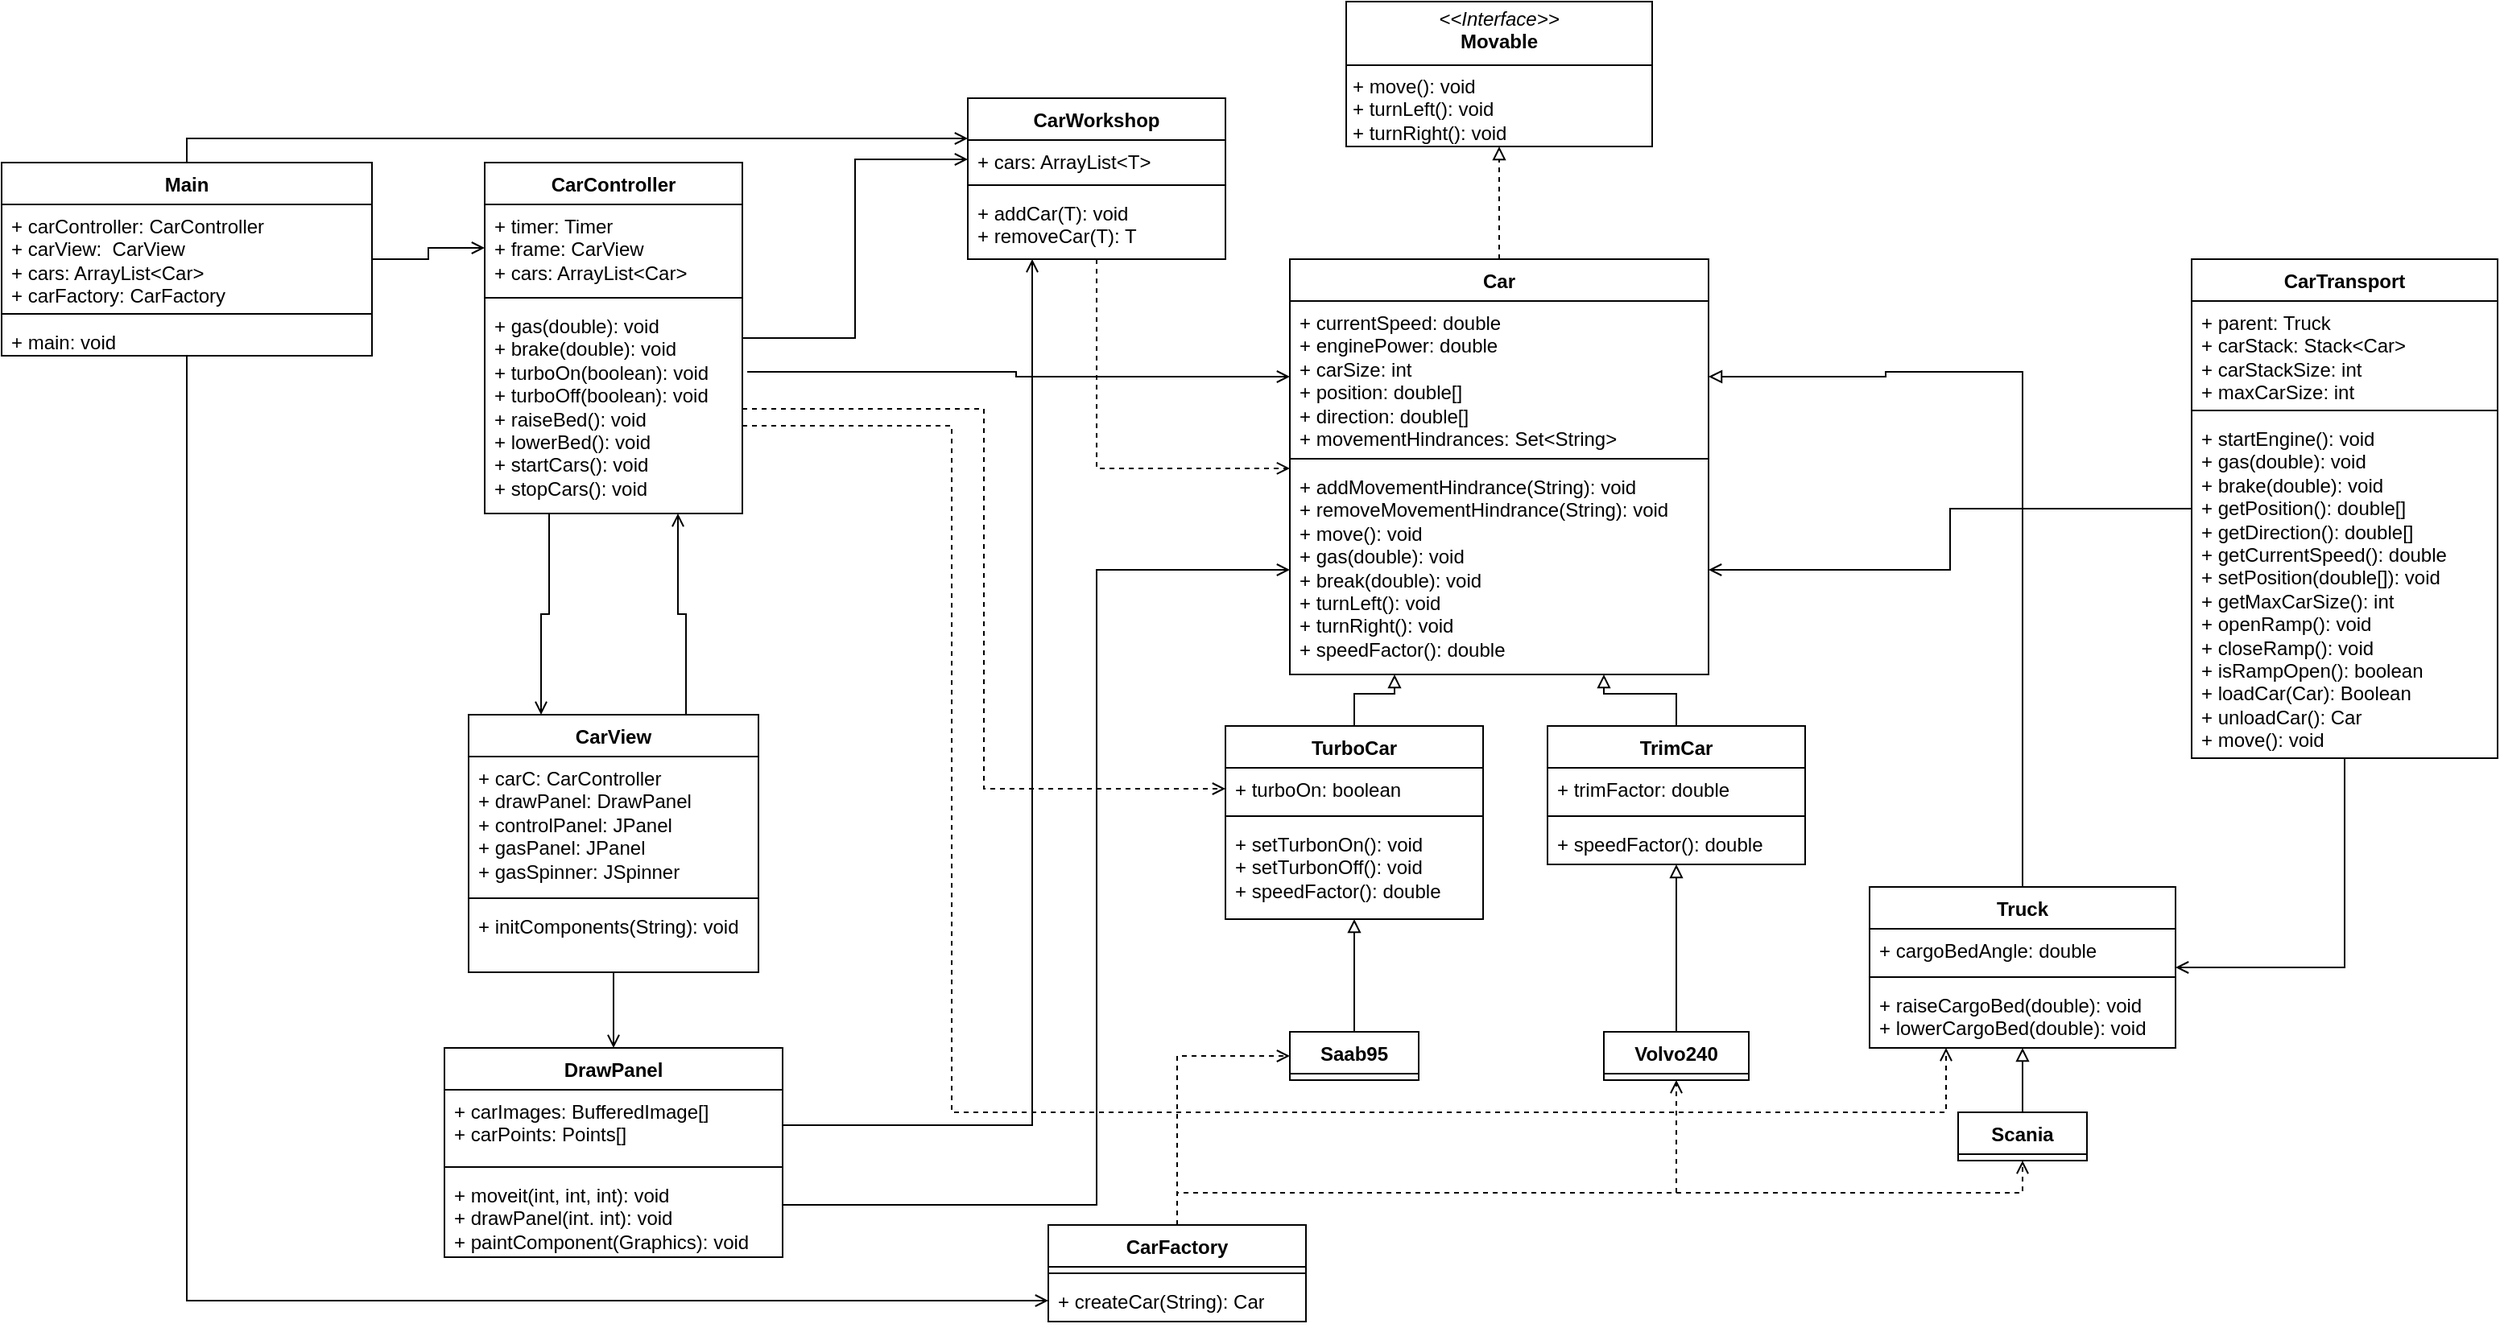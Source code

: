 <mxfile version="26.0.15">
  <diagram name="Page-1" id="e7e014a7-5840-1c2e-5031-d8a46d1fe8dd">
    <mxGraphModel dx="2537" dy="1616" grid="1" gridSize="10" guides="1" tooltips="1" connect="1" arrows="1" fold="1" page="1" pageScale="1" pageWidth="1169" pageHeight="826" background="none" math="0" shadow="0">
      <root>
        <mxCell id="0" />
        <mxCell id="1" parent="0" />
        <mxCell id="U5L8bIT946rRlEJdHNtD-132" style="edgeStyle=orthogonalEdgeStyle;rounded=0;orthogonalLoop=1;jettySize=auto;html=1;exitX=0.5;exitY=0;exitDx=0;exitDy=0;entryX=0.5;entryY=1;entryDx=0;entryDy=0;endArrow=block;endFill=0;dashed=1;" parent="1" source="U5L8bIT946rRlEJdHNtD-73" target="U5L8bIT946rRlEJdHNtD-166" edge="1">
          <mxGeometry relative="1" as="geometry">
            <mxPoint x="570" y="-180" as="targetPoint" />
          </mxGeometry>
        </mxCell>
        <mxCell id="U5L8bIT946rRlEJdHNtD-73" value="Car" style="swimlane;fontStyle=1;align=center;verticalAlign=top;childLayout=stackLayout;horizontal=1;startSize=26;horizontalStack=0;resizeParent=1;resizeParentMax=0;resizeLast=0;collapsible=1;marginBottom=0;whiteSpace=wrap;html=1;" parent="1" vertex="1">
          <mxGeometry x="440" y="-30" width="260" height="258" as="geometry" />
        </mxCell>
        <mxCell id="U5L8bIT946rRlEJdHNtD-74" value="&lt;div&gt;+ currentSpeed: double&lt;/div&gt;&lt;div&gt;+ enginePower: double&lt;/div&gt;&lt;div&gt;+ carSize: int&lt;div&gt;&lt;/div&gt;&lt;div&gt;+ position: double[]&lt;/div&gt;&lt;div&gt;+ direction: double[]&lt;div&gt;+ movementHindrances: Set&amp;lt;String&amp;gt;&lt;/div&gt;&lt;/div&gt;&lt;/div&gt;" style="text;strokeColor=none;fillColor=none;align=left;verticalAlign=top;spacingLeft=4;spacingRight=4;overflow=hidden;rotatable=0;points=[[0,0.5],[1,0.5]];portConstraint=eastwest;whiteSpace=wrap;html=1;" parent="U5L8bIT946rRlEJdHNtD-73" vertex="1">
          <mxGeometry y="26" width="260" height="94" as="geometry" />
        </mxCell>
        <mxCell id="U5L8bIT946rRlEJdHNtD-75" value="" style="line;strokeWidth=1;fillColor=none;align=left;verticalAlign=middle;spacingTop=-1;spacingLeft=3;spacingRight=3;rotatable=0;labelPosition=right;points=[];portConstraint=eastwest;strokeColor=inherit;" parent="U5L8bIT946rRlEJdHNtD-73" vertex="1">
          <mxGeometry y="120" width="260" height="8" as="geometry" />
        </mxCell>
        <mxCell id="U5L8bIT946rRlEJdHNtD-76" value="&lt;div&gt;+ addMovementHindrance(String): void&lt;/div&gt;&lt;div&gt;&lt;div&gt;+ removeMovementHindrance(String): void&lt;br&gt;&lt;div&gt;+ move(): void&lt;/div&gt;&lt;div&gt;&lt;div&gt;+ gas(double): void&lt;/div&gt;&lt;div&gt;&lt;div&gt;+ break(double): void&lt;/div&gt;&lt;div&gt;+ turnLeft(): void&lt;/div&gt;&lt;div&gt;+ turnRight(): void&lt;/div&gt;&lt;/div&gt;+ speedFactor(): double&lt;/div&gt;&lt;/div&gt;&lt;/div&gt;" style="text;strokeColor=none;fillColor=none;align=left;verticalAlign=top;spacingLeft=4;spacingRight=4;overflow=hidden;rotatable=0;points=[[0,0.5],[1,0.5]];portConstraint=eastwest;whiteSpace=wrap;html=1;" parent="U5L8bIT946rRlEJdHNtD-73" vertex="1">
          <mxGeometry y="128" width="260" height="130" as="geometry" />
        </mxCell>
        <mxCell id="yrOVRIiMDCrw_vPQ0-g4-5" style="edgeStyle=orthogonalEdgeStyle;rounded=0;orthogonalLoop=1;jettySize=auto;html=1;exitX=0.25;exitY=1;exitDx=0;exitDy=0;entryX=0.25;entryY=0;entryDx=0;entryDy=0;endArrow=open;endFill=0;" edge="1" parent="1" source="U5L8bIT946rRlEJdHNtD-78" target="U5L8bIT946rRlEJdHNtD-90">
          <mxGeometry relative="1" as="geometry" />
        </mxCell>
        <mxCell id="yrOVRIiMDCrw_vPQ0-g4-11" style="edgeStyle=orthogonalEdgeStyle;rounded=0;orthogonalLoop=1;jettySize=auto;html=1;exitX=1.019;exitY=0.323;exitDx=0;exitDy=0;entryX=0;entryY=0.5;entryDx=0;entryDy=0;exitPerimeter=0;endArrow=open;endFill=0;" edge="1" parent="1" source="U5L8bIT946rRlEJdHNtD-81" target="U5L8bIT946rRlEJdHNtD-74">
          <mxGeometry relative="1" as="geometry" />
        </mxCell>
        <mxCell id="yrOVRIiMDCrw_vPQ0-g4-15" style="edgeStyle=orthogonalEdgeStyle;rounded=0;orthogonalLoop=1;jettySize=auto;html=1;exitX=1;exitY=0.75;exitDx=0;exitDy=0;entryX=0.25;entryY=1;entryDx=0;entryDy=0;endArrow=open;endFill=0;dashed=1;" edge="1" parent="1" source="U5L8bIT946rRlEJdHNtD-78" target="U5L8bIT946rRlEJdHNtD-134">
          <mxGeometry relative="1" as="geometry">
            <Array as="points">
              <mxPoint x="230" y="74" />
              <mxPoint x="230" y="500" />
              <mxPoint x="848" y="500" />
            </Array>
          </mxGeometry>
        </mxCell>
        <mxCell id="U5L8bIT946rRlEJdHNtD-78" value="&lt;div&gt;CarController&lt;/div&gt;" style="swimlane;fontStyle=1;align=center;verticalAlign=top;childLayout=stackLayout;horizontal=1;startSize=26;horizontalStack=0;resizeParent=1;resizeParentMax=0;resizeLast=0;collapsible=1;marginBottom=0;whiteSpace=wrap;html=1;" parent="1" vertex="1">
          <mxGeometry x="-60" y="-90" width="160" height="218" as="geometry" />
        </mxCell>
        <mxCell id="U5L8bIT946rRlEJdHNtD-79" value="&lt;div&gt;+ timer: Timer&lt;/div&gt;&lt;div&gt;+ frame: CarView&lt;/div&gt;&lt;div&gt;+ cars: ArrayList&amp;lt;Car&amp;gt;&lt;/div&gt;" style="text;strokeColor=none;fillColor=none;align=left;verticalAlign=top;spacingLeft=4;spacingRight=4;overflow=hidden;rotatable=0;points=[[0,0.5],[1,0.5]];portConstraint=eastwest;whiteSpace=wrap;html=1;" parent="U5L8bIT946rRlEJdHNtD-78" vertex="1">
          <mxGeometry y="26" width="160" height="54" as="geometry" />
        </mxCell>
        <mxCell id="U5L8bIT946rRlEJdHNtD-80" value="" style="line;strokeWidth=1;fillColor=none;align=left;verticalAlign=middle;spacingTop=-1;spacingLeft=3;spacingRight=3;rotatable=0;labelPosition=right;points=[];portConstraint=eastwest;strokeColor=inherit;" parent="U5L8bIT946rRlEJdHNtD-78" vertex="1">
          <mxGeometry y="80" width="160" height="8" as="geometry" />
        </mxCell>
        <mxCell id="U5L8bIT946rRlEJdHNtD-81" value="&lt;div&gt;+ gas(double): void&lt;/div&gt;&lt;div&gt;+ brake(double): void&lt;/div&gt;&lt;div&gt;+ turboOn(boolean): void&lt;/div&gt;&lt;div&gt;+ turboOff(boolean): void&lt;/div&gt;&lt;div&gt;+ raiseBed(): void&lt;/div&gt;&lt;div&gt;+ lowerBed(): void&lt;/div&gt;&lt;div&gt;+ startCars(): void&lt;/div&gt;&lt;div&gt;+ stopCars(): void&lt;/div&gt;" style="text;strokeColor=none;fillColor=none;align=left;verticalAlign=top;spacingLeft=4;spacingRight=4;overflow=hidden;rotatable=0;points=[[0,0.5],[1,0.5]];portConstraint=eastwest;whiteSpace=wrap;html=1;" parent="U5L8bIT946rRlEJdHNtD-78" vertex="1">
          <mxGeometry y="88" width="160" height="130" as="geometry" />
        </mxCell>
        <mxCell id="U5L8bIT946rRlEJdHNtD-142" style="edgeStyle=orthogonalEdgeStyle;rounded=0;orthogonalLoop=1;jettySize=auto;html=1;entryX=1;entryY=0.5;entryDx=0;entryDy=0;endArrow=open;endFill=0;exitX=0.5;exitY=1;exitDx=0;exitDy=0;" parent="1" source="U5L8bIT946rRlEJdHNtD-86" target="U5L8bIT946rRlEJdHNtD-134" edge="1">
          <mxGeometry relative="1" as="geometry">
            <mxPoint x="1095" y="300" as="sourcePoint" />
          </mxGeometry>
        </mxCell>
        <mxCell id="U5L8bIT946rRlEJdHNtD-86" value="CarTransport" style="swimlane;fontStyle=1;align=center;verticalAlign=top;childLayout=stackLayout;horizontal=1;startSize=26;horizontalStack=0;resizeParent=1;resizeParentMax=0;resizeLast=0;collapsible=1;marginBottom=0;whiteSpace=wrap;html=1;" parent="1" vertex="1">
          <mxGeometry x="1000" y="-30" width="190" height="310" as="geometry" />
        </mxCell>
        <mxCell id="U5L8bIT946rRlEJdHNtD-87" value="&lt;div&gt;+ parent: Truck&lt;/div&gt;&lt;div&gt;+ carStack: Stack&amp;lt;Car&amp;gt;&lt;/div&gt;&lt;div&gt;+ carStackSize: int&lt;/div&gt;&lt;div&gt;+ maxCarSize: int&lt;/div&gt;" style="text;strokeColor=none;fillColor=none;align=left;verticalAlign=top;spacingLeft=4;spacingRight=4;overflow=hidden;rotatable=0;points=[[0,0.5],[1,0.5]];portConstraint=eastwest;whiteSpace=wrap;html=1;" parent="U5L8bIT946rRlEJdHNtD-86" vertex="1">
          <mxGeometry y="26" width="190" height="64" as="geometry" />
        </mxCell>
        <mxCell id="U5L8bIT946rRlEJdHNtD-88" value="" style="line;strokeWidth=1;fillColor=none;align=left;verticalAlign=middle;spacingTop=-1;spacingLeft=3;spacingRight=3;rotatable=0;labelPosition=right;points=[];portConstraint=eastwest;strokeColor=inherit;" parent="U5L8bIT946rRlEJdHNtD-86" vertex="1">
          <mxGeometry y="90" width="190" height="8" as="geometry" />
        </mxCell>
        <mxCell id="U5L8bIT946rRlEJdHNtD-89" value="&lt;div&gt;+ startEngine(): void&lt;/div&gt;&lt;div&gt;+ gas(double): void&lt;/div&gt;&lt;div&gt;+ brake(double): void&lt;/div&gt;&lt;div&gt;+ getPosition(): double[]&lt;/div&gt;&lt;div&gt;&lt;div&gt;&lt;/div&gt;&lt;div&gt;+ getDirection(): double[]&lt;/div&gt;&lt;div&gt;&lt;div&gt;&lt;/div&gt;&lt;div&gt;+ getCurrentSpeed(): double&lt;/div&gt;&lt;div&gt;&lt;div&gt;&lt;/div&gt;&lt;div&gt;+ setPosition(double[]): void&lt;/div&gt;+ getMaxCarSize(): int&lt;/div&gt;&lt;div&gt;+ openRamp(): void&lt;/div&gt;&lt;div&gt;+ closeRamp(): void&lt;/div&gt;&lt;div&gt;+ isRampOpen(): boolean&lt;/div&gt;&lt;div&gt;+ loadCar(Car): Boolean&lt;/div&gt;&lt;div&gt;+ unloadCar(): Car&lt;/div&gt;&lt;div&gt;+ move(): void&lt;/div&gt;&lt;/div&gt;&lt;/div&gt;" style="text;strokeColor=none;fillColor=none;align=left;verticalAlign=top;spacingLeft=4;spacingRight=4;overflow=hidden;rotatable=0;points=[[0,0.5],[1,0.5]];portConstraint=eastwest;whiteSpace=wrap;html=1;" parent="U5L8bIT946rRlEJdHNtD-86" vertex="1">
          <mxGeometry y="98" width="190" height="212" as="geometry" />
        </mxCell>
        <mxCell id="yrOVRIiMDCrw_vPQ0-g4-3" style="edgeStyle=orthogonalEdgeStyle;rounded=0;orthogonalLoop=1;jettySize=auto;html=1;exitX=0.75;exitY=0;exitDx=0;exitDy=0;entryX=0.75;entryY=1;entryDx=0;entryDy=0;endArrow=open;endFill=0;" edge="1" parent="1" source="U5L8bIT946rRlEJdHNtD-90" target="U5L8bIT946rRlEJdHNtD-78">
          <mxGeometry relative="1" as="geometry" />
        </mxCell>
        <mxCell id="yrOVRIiMDCrw_vPQ0-g4-14" style="edgeStyle=orthogonalEdgeStyle;rounded=0;orthogonalLoop=1;jettySize=auto;html=1;exitX=0.5;exitY=1;exitDx=0;exitDy=0;entryX=0.5;entryY=0;entryDx=0;entryDy=0;endArrow=open;endFill=0;" edge="1" parent="1" source="U5L8bIT946rRlEJdHNtD-90" target="U5L8bIT946rRlEJdHNtD-98">
          <mxGeometry relative="1" as="geometry" />
        </mxCell>
        <mxCell id="U5L8bIT946rRlEJdHNtD-90" value="CarView" style="swimlane;fontStyle=1;align=center;verticalAlign=top;childLayout=stackLayout;horizontal=1;startSize=26;horizontalStack=0;resizeParent=1;resizeParentMax=0;resizeLast=0;collapsible=1;marginBottom=0;whiteSpace=wrap;html=1;" parent="1" vertex="1">
          <mxGeometry x="-70" y="253" width="180" height="160" as="geometry" />
        </mxCell>
        <mxCell id="U5L8bIT946rRlEJdHNtD-91" value="&lt;div&gt;+ carC: CarController&lt;/div&gt;&lt;div&gt;+ drawPanel: DrawPanel&lt;/div&gt;&lt;div&gt;+ controlPanel: JPanel&lt;/div&gt;&lt;div&gt;&lt;div&gt;+ gasPanel: JPanel&lt;/div&gt;&lt;div&gt;&lt;div&gt;+ gasSpinner: JSpinner&lt;/div&gt;&lt;br&gt;&lt;/div&gt;&lt;/div&gt;" style="text;strokeColor=none;fillColor=none;align=left;verticalAlign=top;spacingLeft=4;spacingRight=4;overflow=hidden;rotatable=0;points=[[0,0.5],[1,0.5]];portConstraint=eastwest;whiteSpace=wrap;html=1;" parent="U5L8bIT946rRlEJdHNtD-90" vertex="1">
          <mxGeometry y="26" width="180" height="84" as="geometry" />
        </mxCell>
        <mxCell id="U5L8bIT946rRlEJdHNtD-92" value="" style="line;strokeWidth=1;fillColor=none;align=left;verticalAlign=middle;spacingTop=-1;spacingLeft=3;spacingRight=3;rotatable=0;labelPosition=right;points=[];portConstraint=eastwest;strokeColor=inherit;" parent="U5L8bIT946rRlEJdHNtD-90" vertex="1">
          <mxGeometry y="110" width="180" height="8" as="geometry" />
        </mxCell>
        <mxCell id="U5L8bIT946rRlEJdHNtD-93" value="&lt;div&gt;+ initComponents(String): void&lt;/div&gt;" style="text;strokeColor=none;fillColor=none;align=left;verticalAlign=top;spacingLeft=4;spacingRight=4;overflow=hidden;rotatable=0;points=[[0,0.5],[1,0.5]];portConstraint=eastwest;whiteSpace=wrap;html=1;" parent="U5L8bIT946rRlEJdHNtD-90" vertex="1">
          <mxGeometry y="118" width="180" height="42" as="geometry" />
        </mxCell>
        <mxCell id="U5L8bIT946rRlEJdHNtD-94" value="CarWorkshop" style="swimlane;fontStyle=1;align=center;verticalAlign=top;childLayout=stackLayout;horizontal=1;startSize=26;horizontalStack=0;resizeParent=1;resizeParentMax=0;resizeLast=0;collapsible=1;marginBottom=0;whiteSpace=wrap;html=1;" parent="1" vertex="1">
          <mxGeometry x="240" y="-130" width="160" height="100" as="geometry" />
        </mxCell>
        <mxCell id="U5L8bIT946rRlEJdHNtD-95" value="&lt;div&gt;+ cars: ArrayList&amp;lt;T&amp;gt;&lt;/div&gt;" style="text;strokeColor=none;fillColor=none;align=left;verticalAlign=top;spacingLeft=4;spacingRight=4;overflow=hidden;rotatable=0;points=[[0,0.5],[1,0.5]];portConstraint=eastwest;whiteSpace=wrap;html=1;" parent="U5L8bIT946rRlEJdHNtD-94" vertex="1">
          <mxGeometry y="26" width="160" height="24" as="geometry" />
        </mxCell>
        <mxCell id="U5L8bIT946rRlEJdHNtD-96" value="" style="line;strokeWidth=1;fillColor=none;align=left;verticalAlign=middle;spacingTop=-1;spacingLeft=3;spacingRight=3;rotatable=0;labelPosition=right;points=[];portConstraint=eastwest;strokeColor=inherit;" parent="U5L8bIT946rRlEJdHNtD-94" vertex="1">
          <mxGeometry y="50" width="160" height="8" as="geometry" />
        </mxCell>
        <mxCell id="U5L8bIT946rRlEJdHNtD-97" value="&lt;div&gt;+ addCar(T): void&lt;/div&gt;&lt;div&gt;+ removeCar(T): T&lt;/div&gt;" style="text;strokeColor=none;fillColor=none;align=left;verticalAlign=top;spacingLeft=4;spacingRight=4;overflow=hidden;rotatable=0;points=[[0,0.5],[1,0.5]];portConstraint=eastwest;whiteSpace=wrap;html=1;" parent="U5L8bIT946rRlEJdHNtD-94" vertex="1">
          <mxGeometry y="58" width="160" height="42" as="geometry" />
        </mxCell>
        <mxCell id="U5L8bIT946rRlEJdHNtD-98" value="DrawPanel" style="swimlane;fontStyle=1;align=center;verticalAlign=top;childLayout=stackLayout;horizontal=1;startSize=26;horizontalStack=0;resizeParent=1;resizeParentMax=0;resizeLast=0;collapsible=1;marginBottom=0;whiteSpace=wrap;html=1;" parent="1" vertex="1">
          <mxGeometry x="-85" y="460" width="210" height="130" as="geometry" />
        </mxCell>
        <mxCell id="U5L8bIT946rRlEJdHNtD-99" value="&lt;div&gt;+ carImages: BufferedImage[]&lt;/div&gt;&lt;div&gt;+ carPoints: Points[]&lt;/div&gt;" style="text;strokeColor=none;fillColor=none;align=left;verticalAlign=top;spacingLeft=4;spacingRight=4;overflow=hidden;rotatable=0;points=[[0,0.5],[1,0.5]];portConstraint=eastwest;whiteSpace=wrap;html=1;" parent="U5L8bIT946rRlEJdHNtD-98" vertex="1">
          <mxGeometry y="26" width="210" height="44" as="geometry" />
        </mxCell>
        <mxCell id="U5L8bIT946rRlEJdHNtD-100" value="" style="line;strokeWidth=1;fillColor=none;align=left;verticalAlign=middle;spacingTop=-1;spacingLeft=3;spacingRight=3;rotatable=0;labelPosition=right;points=[];portConstraint=eastwest;strokeColor=inherit;" parent="U5L8bIT946rRlEJdHNtD-98" vertex="1">
          <mxGeometry y="70" width="210" height="8" as="geometry" />
        </mxCell>
        <mxCell id="U5L8bIT946rRlEJdHNtD-101" value="&lt;div&gt;+ moveit(int, int, int): void&lt;/div&gt;&lt;div&gt;+ drawPanel(int. int): void&lt;/div&gt;&lt;div&gt;+ paintComponent(Graphics): void&lt;/div&gt;" style="text;strokeColor=none;fillColor=none;align=left;verticalAlign=top;spacingLeft=4;spacingRight=4;overflow=hidden;rotatable=0;points=[[0,0.5],[1,0.5]];portConstraint=eastwest;whiteSpace=wrap;html=1;" parent="U5L8bIT946rRlEJdHNtD-98" vertex="1">
          <mxGeometry y="78" width="210" height="52" as="geometry" />
        </mxCell>
        <mxCell id="U5L8bIT946rRlEJdHNtD-130" style="edgeStyle=orthogonalEdgeStyle;rounded=0;orthogonalLoop=1;jettySize=auto;html=1;exitX=0.5;exitY=0;exitDx=0;exitDy=0;entryX=0.5;entryY=1;entryDx=0;entryDy=0;endArrow=block;endFill=0;" parent="1" source="U5L8bIT946rRlEJdHNtD-103" target="U5L8bIT946rRlEJdHNtD-115" edge="1">
          <mxGeometry relative="1" as="geometry" />
        </mxCell>
        <mxCell id="U5L8bIT946rRlEJdHNtD-103" value="Saab95" style="swimlane;fontStyle=1;align=center;verticalAlign=top;childLayout=stackLayout;horizontal=1;startSize=26;horizontalStack=0;resizeParent=1;resizeParentMax=0;resizeLast=0;collapsible=1;marginBottom=0;whiteSpace=wrap;html=1;" parent="1" vertex="1" collapsed="1">
          <mxGeometry x="440" y="450" width="80" height="30" as="geometry">
            <mxRectangle x="400" y="360" width="160" height="86" as="alternateBounds" />
          </mxGeometry>
        </mxCell>
        <mxCell id="U5L8bIT946rRlEJdHNtD-104" value="+ field: type" style="text;strokeColor=none;fillColor=none;align=left;verticalAlign=top;spacingLeft=4;spacingRight=4;overflow=hidden;rotatable=0;points=[[0,0.5],[1,0.5]];portConstraint=eastwest;whiteSpace=wrap;html=1;" parent="U5L8bIT946rRlEJdHNtD-103" vertex="1">
          <mxGeometry y="26" width="160" height="26" as="geometry" />
        </mxCell>
        <mxCell id="U5L8bIT946rRlEJdHNtD-105" value="" style="line;strokeWidth=1;fillColor=none;align=left;verticalAlign=middle;spacingTop=-1;spacingLeft=3;spacingRight=3;rotatable=0;labelPosition=right;points=[];portConstraint=eastwest;strokeColor=inherit;" parent="U5L8bIT946rRlEJdHNtD-103" vertex="1">
          <mxGeometry y="52" width="160" height="8" as="geometry" />
        </mxCell>
        <mxCell id="U5L8bIT946rRlEJdHNtD-106" value="+ method(type): type" style="text;strokeColor=none;fillColor=none;align=left;verticalAlign=top;spacingLeft=4;spacingRight=4;overflow=hidden;rotatable=0;points=[[0,0.5],[1,0.5]];portConstraint=eastwest;whiteSpace=wrap;html=1;" parent="U5L8bIT946rRlEJdHNtD-103" vertex="1">
          <mxGeometry y="60" width="160" height="26" as="geometry" />
        </mxCell>
        <mxCell id="U5L8bIT946rRlEJdHNtD-140" style="edgeStyle=orthogonalEdgeStyle;rounded=0;orthogonalLoop=1;jettySize=auto;html=1;exitX=0.5;exitY=0;exitDx=0;exitDy=0;entryX=0.5;entryY=1;entryDx=0;entryDy=0;endArrow=block;endFill=0;" parent="1" source="U5L8bIT946rRlEJdHNtD-107" target="U5L8bIT946rRlEJdHNtD-134" edge="1">
          <mxGeometry relative="1" as="geometry" />
        </mxCell>
        <mxCell id="U5L8bIT946rRlEJdHNtD-107" value="Scania" style="swimlane;fontStyle=1;align=center;verticalAlign=top;childLayout=stackLayout;horizontal=1;startSize=26;horizontalStack=0;resizeParent=1;resizeParentMax=0;resizeLast=0;collapsible=1;marginBottom=0;whiteSpace=wrap;html=1;" parent="1" vertex="1" collapsed="1">
          <mxGeometry x="855" y="500" width="80" height="30" as="geometry">
            <mxRectangle x="800" y="480" width="160" height="86" as="alternateBounds" />
          </mxGeometry>
        </mxCell>
        <mxCell id="U5L8bIT946rRlEJdHNtD-108" value="+ field: type" style="text;strokeColor=none;fillColor=none;align=left;verticalAlign=top;spacingLeft=4;spacingRight=4;overflow=hidden;rotatable=0;points=[[0,0.5],[1,0.5]];portConstraint=eastwest;whiteSpace=wrap;html=1;" parent="U5L8bIT946rRlEJdHNtD-107" vertex="1">
          <mxGeometry y="26" width="160" height="26" as="geometry" />
        </mxCell>
        <mxCell id="U5L8bIT946rRlEJdHNtD-109" value="" style="line;strokeWidth=1;fillColor=none;align=left;verticalAlign=middle;spacingTop=-1;spacingLeft=3;spacingRight=3;rotatable=0;labelPosition=right;points=[];portConstraint=eastwest;strokeColor=inherit;" parent="U5L8bIT946rRlEJdHNtD-107" vertex="1">
          <mxGeometry y="52" width="160" height="8" as="geometry" />
        </mxCell>
        <mxCell id="U5L8bIT946rRlEJdHNtD-110" value="+ method(type): type" style="text;strokeColor=none;fillColor=none;align=left;verticalAlign=top;spacingLeft=4;spacingRight=4;overflow=hidden;rotatable=0;points=[[0,0.5],[1,0.5]];portConstraint=eastwest;whiteSpace=wrap;html=1;" parent="U5L8bIT946rRlEJdHNtD-107" vertex="1">
          <mxGeometry y="60" width="160" height="26" as="geometry" />
        </mxCell>
        <mxCell id="U5L8bIT946rRlEJdHNtD-128" style="edgeStyle=orthogonalEdgeStyle;rounded=0;orthogonalLoop=1;jettySize=auto;html=1;exitX=0.5;exitY=0;exitDx=0;exitDy=0;entryX=0.75;entryY=1;entryDx=0;entryDy=0;endArrow=block;endFill=0;" parent="1" source="U5L8bIT946rRlEJdHNtD-111" target="U5L8bIT946rRlEJdHNtD-73" edge="1">
          <mxGeometry relative="1" as="geometry" />
        </mxCell>
        <mxCell id="U5L8bIT946rRlEJdHNtD-111" value="TrimCar" style="swimlane;fontStyle=1;align=center;verticalAlign=top;childLayout=stackLayout;horizontal=1;startSize=26;horizontalStack=0;resizeParent=1;resizeParentMax=0;resizeLast=0;collapsible=1;marginBottom=0;whiteSpace=wrap;html=1;" parent="1" vertex="1">
          <mxGeometry x="600" y="260" width="160" height="86" as="geometry" />
        </mxCell>
        <mxCell id="U5L8bIT946rRlEJdHNtD-112" value="+ trimFactor: double" style="text;strokeColor=none;fillColor=none;align=left;verticalAlign=top;spacingLeft=4;spacingRight=4;overflow=hidden;rotatable=0;points=[[0,0.5],[1,0.5]];portConstraint=eastwest;whiteSpace=wrap;html=1;" parent="U5L8bIT946rRlEJdHNtD-111" vertex="1">
          <mxGeometry y="26" width="160" height="26" as="geometry" />
        </mxCell>
        <mxCell id="U5L8bIT946rRlEJdHNtD-113" value="" style="line;strokeWidth=1;fillColor=none;align=left;verticalAlign=middle;spacingTop=-1;spacingLeft=3;spacingRight=3;rotatable=0;labelPosition=right;points=[];portConstraint=eastwest;strokeColor=inherit;" parent="U5L8bIT946rRlEJdHNtD-111" vertex="1">
          <mxGeometry y="52" width="160" height="8" as="geometry" />
        </mxCell>
        <mxCell id="U5L8bIT946rRlEJdHNtD-114" value="+ speedFactor(): double" style="text;strokeColor=none;fillColor=none;align=left;verticalAlign=top;spacingLeft=4;spacingRight=4;overflow=hidden;rotatable=0;points=[[0,0.5],[1,0.5]];portConstraint=eastwest;whiteSpace=wrap;html=1;" parent="U5L8bIT946rRlEJdHNtD-111" vertex="1">
          <mxGeometry y="60" width="160" height="26" as="geometry" />
        </mxCell>
        <mxCell id="U5L8bIT946rRlEJdHNtD-129" style="edgeStyle=orthogonalEdgeStyle;rounded=0;orthogonalLoop=1;jettySize=auto;html=1;exitX=0.5;exitY=0;exitDx=0;exitDy=0;entryX=0.25;entryY=1;entryDx=0;entryDy=0;endArrow=block;endFill=0;" parent="1" source="U5L8bIT946rRlEJdHNtD-115" target="U5L8bIT946rRlEJdHNtD-73" edge="1">
          <mxGeometry relative="1" as="geometry" />
        </mxCell>
        <mxCell id="U5L8bIT946rRlEJdHNtD-115" value="TurboCar" style="swimlane;fontStyle=1;align=center;verticalAlign=top;childLayout=stackLayout;horizontal=1;startSize=26;horizontalStack=0;resizeParent=1;resizeParentMax=0;resizeLast=0;collapsible=1;marginBottom=0;whiteSpace=wrap;html=1;" parent="1" vertex="1">
          <mxGeometry x="400" y="260" width="160" height="120" as="geometry" />
        </mxCell>
        <mxCell id="U5L8bIT946rRlEJdHNtD-116" value="+ turboOn: boolean" style="text;strokeColor=none;fillColor=none;align=left;verticalAlign=top;spacingLeft=4;spacingRight=4;overflow=hidden;rotatable=0;points=[[0,0.5],[1,0.5]];portConstraint=eastwest;whiteSpace=wrap;html=1;" parent="U5L8bIT946rRlEJdHNtD-115" vertex="1">
          <mxGeometry y="26" width="160" height="26" as="geometry" />
        </mxCell>
        <mxCell id="U5L8bIT946rRlEJdHNtD-117" value="" style="line;strokeWidth=1;fillColor=none;align=left;verticalAlign=middle;spacingTop=-1;spacingLeft=3;spacingRight=3;rotatable=0;labelPosition=right;points=[];portConstraint=eastwest;strokeColor=inherit;" parent="U5L8bIT946rRlEJdHNtD-115" vertex="1">
          <mxGeometry y="52" width="160" height="8" as="geometry" />
        </mxCell>
        <mxCell id="U5L8bIT946rRlEJdHNtD-118" value="&lt;div&gt;+ setTurbonOn(): void&lt;/div&gt;&lt;div&gt;+ setTurbonOff(): void&lt;/div&gt;&lt;div&gt;+ speedFactor(): double&lt;/div&gt;" style="text;strokeColor=none;fillColor=none;align=left;verticalAlign=top;spacingLeft=4;spacingRight=4;overflow=hidden;rotatable=0;points=[[0,0.5],[1,0.5]];portConstraint=eastwest;whiteSpace=wrap;html=1;" parent="U5L8bIT946rRlEJdHNtD-115" vertex="1">
          <mxGeometry y="60" width="160" height="60" as="geometry" />
        </mxCell>
        <mxCell id="U5L8bIT946rRlEJdHNtD-133" style="edgeStyle=orthogonalEdgeStyle;rounded=0;orthogonalLoop=1;jettySize=auto;html=1;exitX=0.5;exitY=0;exitDx=0;exitDy=0;entryX=0.5;entryY=1;entryDx=0;entryDy=0;endArrow=block;endFill=0;" parent="1" source="U5L8bIT946rRlEJdHNtD-119" target="U5L8bIT946rRlEJdHNtD-111" edge="1">
          <mxGeometry relative="1" as="geometry">
            <mxPoint x="690" y="340" as="targetPoint" />
          </mxGeometry>
        </mxCell>
        <mxCell id="U5L8bIT946rRlEJdHNtD-119" value="Volvo240" style="swimlane;fontStyle=1;align=center;verticalAlign=top;childLayout=stackLayout;horizontal=1;startSize=26;horizontalStack=0;resizeParent=1;resizeParentMax=0;resizeLast=0;collapsible=1;marginBottom=0;whiteSpace=wrap;html=1;" parent="1" vertex="1" collapsed="1">
          <mxGeometry x="635" y="450" width="90" height="30" as="geometry">
            <mxRectangle x="600" y="360" width="160" height="86" as="alternateBounds" />
          </mxGeometry>
        </mxCell>
        <mxCell id="U5L8bIT946rRlEJdHNtD-120" value="+ field: type" style="text;strokeColor=none;fillColor=none;align=left;verticalAlign=top;spacingLeft=4;spacingRight=4;overflow=hidden;rotatable=0;points=[[0,0.5],[1,0.5]];portConstraint=eastwest;whiteSpace=wrap;html=1;" parent="U5L8bIT946rRlEJdHNtD-119" vertex="1">
          <mxGeometry y="26" width="160" height="26" as="geometry" />
        </mxCell>
        <mxCell id="U5L8bIT946rRlEJdHNtD-121" value="" style="line;strokeWidth=1;fillColor=none;align=left;verticalAlign=middle;spacingTop=-1;spacingLeft=3;spacingRight=3;rotatable=0;labelPosition=right;points=[];portConstraint=eastwest;strokeColor=inherit;" parent="U5L8bIT946rRlEJdHNtD-119" vertex="1">
          <mxGeometry y="52" width="160" height="8" as="geometry" />
        </mxCell>
        <mxCell id="U5L8bIT946rRlEJdHNtD-122" value="+ method(type): type" style="text;strokeColor=none;fillColor=none;align=left;verticalAlign=top;spacingLeft=4;spacingRight=4;overflow=hidden;rotatable=0;points=[[0,0.5],[1,0.5]];portConstraint=eastwest;whiteSpace=wrap;html=1;" parent="U5L8bIT946rRlEJdHNtD-119" vertex="1">
          <mxGeometry y="60" width="160" height="26" as="geometry" />
        </mxCell>
        <mxCell id="U5L8bIT946rRlEJdHNtD-141" style="edgeStyle=orthogonalEdgeStyle;rounded=0;orthogonalLoop=1;jettySize=auto;html=1;exitX=0.5;exitY=0;exitDx=0;exitDy=0;endArrow=block;endFill=0;entryX=1;entryY=0.5;entryDx=0;entryDy=0;" parent="1" source="U5L8bIT946rRlEJdHNtD-134" target="U5L8bIT946rRlEJdHNtD-74" edge="1">
          <mxGeometry relative="1" as="geometry">
            <mxPoint x="780" y="60" as="targetPoint" />
            <Array as="points">
              <mxPoint x="895" y="40" />
              <mxPoint x="810" y="40" />
              <mxPoint x="810" y="43" />
            </Array>
          </mxGeometry>
        </mxCell>
        <mxCell id="U5L8bIT946rRlEJdHNtD-134" value="Truck" style="swimlane;fontStyle=1;align=center;verticalAlign=top;childLayout=stackLayout;horizontal=1;startSize=26;horizontalStack=0;resizeParent=1;resizeParentMax=0;resizeLast=0;collapsible=1;marginBottom=0;whiteSpace=wrap;html=1;" parent="1" vertex="1">
          <mxGeometry x="800" y="360" width="190" height="100" as="geometry" />
        </mxCell>
        <mxCell id="U5L8bIT946rRlEJdHNtD-135" value="+ cargoBedAngle: double&lt;span style=&quot;white-space: pre;&quot;&gt;&#x9;&lt;/span&gt;" style="text;strokeColor=none;fillColor=none;align=left;verticalAlign=top;spacingLeft=4;spacingRight=4;overflow=hidden;rotatable=0;points=[[0,0.5],[1,0.5]];portConstraint=eastwest;whiteSpace=wrap;html=1;" parent="U5L8bIT946rRlEJdHNtD-134" vertex="1">
          <mxGeometry y="26" width="190" height="26" as="geometry" />
        </mxCell>
        <mxCell id="U5L8bIT946rRlEJdHNtD-136" value="" style="line;strokeWidth=1;fillColor=none;align=left;verticalAlign=middle;spacingTop=-1;spacingLeft=3;spacingRight=3;rotatable=0;labelPosition=right;points=[];portConstraint=eastwest;strokeColor=inherit;" parent="U5L8bIT946rRlEJdHNtD-134" vertex="1">
          <mxGeometry y="52" width="190" height="8" as="geometry" />
        </mxCell>
        <mxCell id="U5L8bIT946rRlEJdHNtD-137" value="&lt;div&gt;+ raiseCargoBed(double): void&lt;br&gt;&lt;/div&gt;&lt;div&gt;+ lowerCargoBed(double): void&lt;/div&gt;" style="text;strokeColor=none;fillColor=none;align=left;verticalAlign=top;spacingLeft=4;spacingRight=4;overflow=hidden;rotatable=0;points=[[0,0.5],[1,0.5]];portConstraint=eastwest;whiteSpace=wrap;html=1;" parent="U5L8bIT946rRlEJdHNtD-134" vertex="1">
          <mxGeometry y="60" width="190" height="40" as="geometry" />
        </mxCell>
        <mxCell id="U5L8bIT946rRlEJdHNtD-166" value="&lt;p style=&quot;margin:0px;margin-top:4px;text-align:center;&quot;&gt;&lt;i&gt;&amp;lt;&amp;lt;Interface&amp;gt;&amp;gt;&lt;/i&gt;&lt;br&gt;&lt;b&gt;Movable&lt;/b&gt;&lt;/p&gt;&lt;hr size=&quot;1&quot; style=&quot;border-style:solid;&quot;&gt;&lt;p style=&quot;margin:0px;margin-left:4px;&quot;&gt;+ move(): void&lt;br&gt;+ turnLeft(): void&lt;br&gt;+ turnRight(): void&lt;/p&gt;" style="verticalAlign=top;align=left;overflow=fill;html=1;whiteSpace=wrap;" parent="1" vertex="1">
          <mxGeometry x="475" y="-190" width="190" height="90" as="geometry" />
        </mxCell>
        <mxCell id="yrOVRIiMDCrw_vPQ0-g4-8" style="edgeStyle=orthogonalEdgeStyle;rounded=0;orthogonalLoop=1;jettySize=auto;html=1;exitX=0.5;exitY=1;exitDx=0;exitDy=0;entryX=0;entryY=0.5;entryDx=0;entryDy=0;endArrow=open;endFill=0;" edge="1" parent="1" source="VItDokl8U09HRBnzPB0M-3" target="AOWAe443CHjPLsmgRQvE-4">
          <mxGeometry relative="1" as="geometry" />
        </mxCell>
        <mxCell id="yrOVRIiMDCrw_vPQ0-g4-9" style="edgeStyle=orthogonalEdgeStyle;rounded=0;orthogonalLoop=1;jettySize=auto;html=1;exitX=1;exitY=0.5;exitDx=0;exitDy=0;entryX=0;entryY=0.5;entryDx=0;entryDy=0;endArrow=open;endFill=0;" edge="1" parent="1" source="VItDokl8U09HRBnzPB0M-3" target="U5L8bIT946rRlEJdHNtD-79">
          <mxGeometry relative="1" as="geometry" />
        </mxCell>
        <mxCell id="yrOVRIiMDCrw_vPQ0-g4-13" style="edgeStyle=orthogonalEdgeStyle;rounded=0;orthogonalLoop=1;jettySize=auto;html=1;exitX=0.5;exitY=0;exitDx=0;exitDy=0;entryX=0;entryY=0.25;entryDx=0;entryDy=0;endArrow=open;endFill=0;" edge="1" parent="1" source="VItDokl8U09HRBnzPB0M-3" target="U5L8bIT946rRlEJdHNtD-94">
          <mxGeometry relative="1" as="geometry">
            <Array as="points">
              <mxPoint x="-245" y="-105" />
            </Array>
          </mxGeometry>
        </mxCell>
        <mxCell id="VItDokl8U09HRBnzPB0M-3" value="Main" style="swimlane;fontStyle=1;align=center;verticalAlign=top;childLayout=stackLayout;horizontal=1;startSize=26;horizontalStack=0;resizeParent=1;resizeParentMax=0;resizeLast=0;collapsible=1;marginBottom=0;whiteSpace=wrap;html=1;" parent="1" vertex="1">
          <mxGeometry x="-360" y="-90" width="230" height="120" as="geometry" />
        </mxCell>
        <mxCell id="VItDokl8U09HRBnzPB0M-4" value="&lt;div&gt;+ carController: CarController&lt;/div&gt;&lt;div&gt;+ carView:&amp;nbsp; CarView&lt;/div&gt;&lt;div&gt;+ cars: ArrayList&amp;lt;Car&amp;gt;&lt;/div&gt;&lt;div&gt;+ carFactory: CarFactory&lt;br&gt;&lt;/div&gt;" style="text;strokeColor=none;fillColor=none;align=left;verticalAlign=top;spacingLeft=4;spacingRight=4;overflow=hidden;rotatable=0;points=[[0,0.5],[1,0.5]];portConstraint=eastwest;whiteSpace=wrap;html=1;" parent="VItDokl8U09HRBnzPB0M-3" vertex="1">
          <mxGeometry y="26" width="230" height="64" as="geometry" />
        </mxCell>
        <mxCell id="VItDokl8U09HRBnzPB0M-5" value="" style="line;strokeWidth=1;fillColor=none;align=left;verticalAlign=middle;spacingTop=-1;spacingLeft=3;spacingRight=3;rotatable=0;labelPosition=right;points=[];portConstraint=eastwest;strokeColor=inherit;" parent="VItDokl8U09HRBnzPB0M-3" vertex="1">
          <mxGeometry y="90" width="230" height="8" as="geometry" />
        </mxCell>
        <mxCell id="VItDokl8U09HRBnzPB0M-6" value="&lt;div&gt;+ main: void&lt;/div&gt;" style="text;strokeColor=none;fillColor=none;align=left;verticalAlign=top;spacingLeft=4;spacingRight=4;overflow=hidden;rotatable=0;points=[[0,0.5],[1,0.5]];portConstraint=eastwest;whiteSpace=wrap;html=1;" parent="VItDokl8U09HRBnzPB0M-3" vertex="1">
          <mxGeometry y="98" width="230" height="22" as="geometry" />
        </mxCell>
        <mxCell id="VItDokl8U09HRBnzPB0M-12" style="edgeStyle=orthogonalEdgeStyle;rounded=0;orthogonalLoop=1;jettySize=auto;html=1;entryX=1;entryY=0.5;entryDx=0;entryDy=0;endArrow=open;endFill=0;" parent="1" source="U5L8bIT946rRlEJdHNtD-86" target="U5L8bIT946rRlEJdHNtD-76" edge="1">
          <mxGeometry relative="1" as="geometry" />
        </mxCell>
        <mxCell id="AOWAe443CHjPLsmgRQvE-9" style="edgeStyle=orthogonalEdgeStyle;rounded=0;orthogonalLoop=1;jettySize=auto;html=1;entryX=0.5;entryY=1;entryDx=0;entryDy=0;dashed=1;endArrow=open;endFill=0;" parent="1" source="AOWAe443CHjPLsmgRQvE-1" target="U5L8bIT946rRlEJdHNtD-119" edge="1">
          <mxGeometry relative="1" as="geometry">
            <Array as="points">
              <mxPoint x="680" y="550" />
            </Array>
          </mxGeometry>
        </mxCell>
        <mxCell id="AOWAe443CHjPLsmgRQvE-10" style="edgeStyle=orthogonalEdgeStyle;rounded=0;orthogonalLoop=1;jettySize=auto;html=1;entryX=0.5;entryY=1;entryDx=0;entryDy=0;dashed=1;endArrow=open;endFill=0;" parent="1" source="AOWAe443CHjPLsmgRQvE-1" target="U5L8bIT946rRlEJdHNtD-107" edge="1">
          <mxGeometry relative="1" as="geometry">
            <Array as="points">
              <mxPoint x="895" y="550" />
            </Array>
          </mxGeometry>
        </mxCell>
        <mxCell id="AOWAe443CHjPLsmgRQvE-1" value="CarFactory" style="swimlane;fontStyle=1;align=center;verticalAlign=top;childLayout=stackLayout;horizontal=1;startSize=26;horizontalStack=0;resizeParent=1;resizeParentMax=0;resizeLast=0;collapsible=1;marginBottom=0;whiteSpace=wrap;html=1;" parent="1" vertex="1">
          <mxGeometry x="290" y="570" width="160" height="60" as="geometry" />
        </mxCell>
        <mxCell id="AOWAe443CHjPLsmgRQvE-3" value="" style="line;strokeWidth=1;fillColor=none;align=left;verticalAlign=middle;spacingTop=-1;spacingLeft=3;spacingRight=3;rotatable=0;labelPosition=right;points=[];portConstraint=eastwest;strokeColor=inherit;" parent="AOWAe443CHjPLsmgRQvE-1" vertex="1">
          <mxGeometry y="26" width="160" height="8" as="geometry" />
        </mxCell>
        <mxCell id="AOWAe443CHjPLsmgRQvE-4" value="+ createCar(String): Car" style="text;strokeColor=none;fillColor=none;align=left;verticalAlign=top;spacingLeft=4;spacingRight=4;overflow=hidden;rotatable=0;points=[[0,0.5],[1,0.5]];portConstraint=eastwest;whiteSpace=wrap;html=1;" parent="AOWAe443CHjPLsmgRQvE-1" vertex="1">
          <mxGeometry y="34" width="160" height="26" as="geometry" />
        </mxCell>
        <mxCell id="AOWAe443CHjPLsmgRQvE-6" style="edgeStyle=orthogonalEdgeStyle;rounded=0;orthogonalLoop=1;jettySize=auto;html=1;entryX=0;entryY=0.5;entryDx=0;entryDy=0;dashed=1;endArrow=open;endFill=0;exitX=0.5;exitY=0;exitDx=0;exitDy=0;" parent="1" source="AOWAe443CHjPLsmgRQvE-1" target="U5L8bIT946rRlEJdHNtD-103" edge="1">
          <mxGeometry relative="1" as="geometry">
            <Array as="points">
              <mxPoint x="370" y="465" />
            </Array>
          </mxGeometry>
        </mxCell>
        <mxCell id="AOWAe443CHjPLsmgRQvE-20" style="edgeStyle=orthogonalEdgeStyle;rounded=0;orthogonalLoop=1;jettySize=auto;html=1;endArrow=open;endFill=0;dashed=1;entryX=0;entryY=0.5;entryDx=0;entryDy=0;" parent="1" source="U5L8bIT946rRlEJdHNtD-81" target="U5L8bIT946rRlEJdHNtD-116" edge="1">
          <mxGeometry relative="1" as="geometry">
            <mxPoint x="370" y="360" as="targetPoint" />
          </mxGeometry>
        </mxCell>
        <mxCell id="AOWAe443CHjPLsmgRQvE-21" style="edgeStyle=orthogonalEdgeStyle;rounded=0;orthogonalLoop=1;jettySize=auto;html=1;endArrow=open;endFill=0;entryX=0;entryY=0.5;entryDx=0;entryDy=0;" parent="1" source="U5L8bIT946rRlEJdHNtD-78" target="U5L8bIT946rRlEJdHNtD-95" edge="1">
          <mxGeometry relative="1" as="geometry">
            <mxPoint x="220" y="-51" as="targetPoint" />
          </mxGeometry>
        </mxCell>
        <mxCell id="yrOVRIiMDCrw_vPQ0-g4-6" style="edgeStyle=orthogonalEdgeStyle;rounded=0;orthogonalLoop=1;jettySize=auto;html=1;exitX=1;exitY=0.75;exitDx=0;exitDy=0;entryX=0;entryY=0.5;entryDx=0;entryDy=0;endArrow=open;endFill=0;" edge="1" parent="1" source="U5L8bIT946rRlEJdHNtD-98" target="U5L8bIT946rRlEJdHNtD-76">
          <mxGeometry relative="1" as="geometry">
            <Array as="points">
              <mxPoint x="320" y="558" />
              <mxPoint x="320" y="163" />
            </Array>
          </mxGeometry>
        </mxCell>
        <mxCell id="yrOVRIiMDCrw_vPQ0-g4-7" style="edgeStyle=orthogonalEdgeStyle;rounded=0;orthogonalLoop=1;jettySize=auto;html=1;exitX=1;exitY=0.5;exitDx=0;exitDy=0;entryX=0.25;entryY=1;entryDx=0;entryDy=0;endArrow=open;endFill=0;" edge="1" parent="1" source="U5L8bIT946rRlEJdHNtD-99" target="U5L8bIT946rRlEJdHNtD-94">
          <mxGeometry relative="1" as="geometry" />
        </mxCell>
        <mxCell id="yrOVRIiMDCrw_vPQ0-g4-12" style="edgeStyle=orthogonalEdgeStyle;rounded=0;orthogonalLoop=1;jettySize=auto;html=1;exitX=0.5;exitY=1;exitDx=0;exitDy=0;entryX=0;entryY=0.015;entryDx=0;entryDy=0;entryPerimeter=0;endArrow=open;endFill=0;dashed=1;" edge="1" parent="1" source="U5L8bIT946rRlEJdHNtD-94" target="U5L8bIT946rRlEJdHNtD-76">
          <mxGeometry relative="1" as="geometry" />
        </mxCell>
      </root>
    </mxGraphModel>
  </diagram>
</mxfile>
